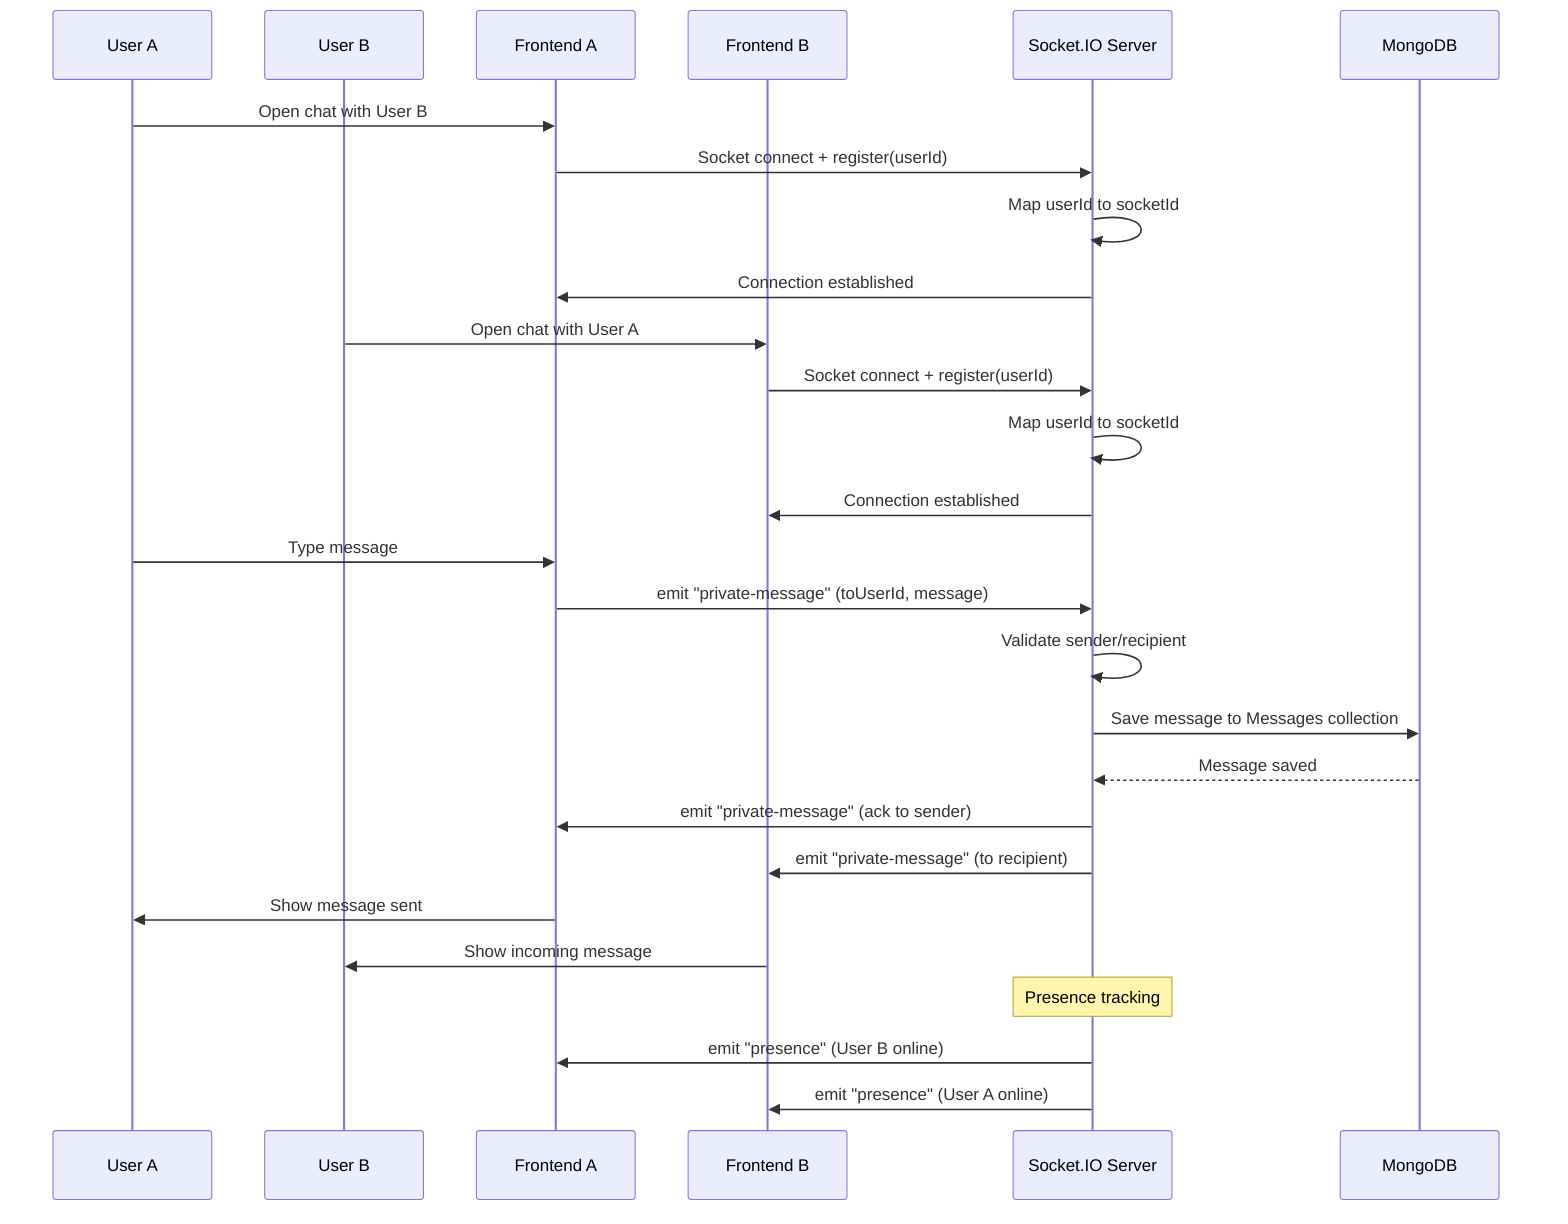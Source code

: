sequenceDiagram
    participant U1 as User A
    participant U2 as User B
    participant F1 as Frontend A
    participant F2 as Frontend B
    participant S as Socket.IO Server
    participant DB as MongoDB

    U1->>F1: Open chat with User B
    F1->>S: Socket connect + register(userId)
    S->>S: Map userId to socketId
    S->>F1: Connection established
    
    U2->>F2: Open chat with User A
    F2->>S: Socket connect + register(userId)
    S->>S: Map userId to socketId
    S->>F2: Connection established
    
    U1->>F1: Type message
    F1->>S: emit "private-message" (toUserId, message)
    S->>S: Validate sender/recipient
    S->>DB: Save message to Messages collection
    DB-->>S: Message saved
    
    S->>F1: emit "private-message" (ack to sender)
    S->>F2: emit "private-message" (to recipient)
    F1->>U1: Show message sent
    F2->>U2: Show incoming message
    
    Note over S: Presence tracking
    S->>F1: emit "presence" (User B online)
    S->>F2: emit "presence" (User A online)